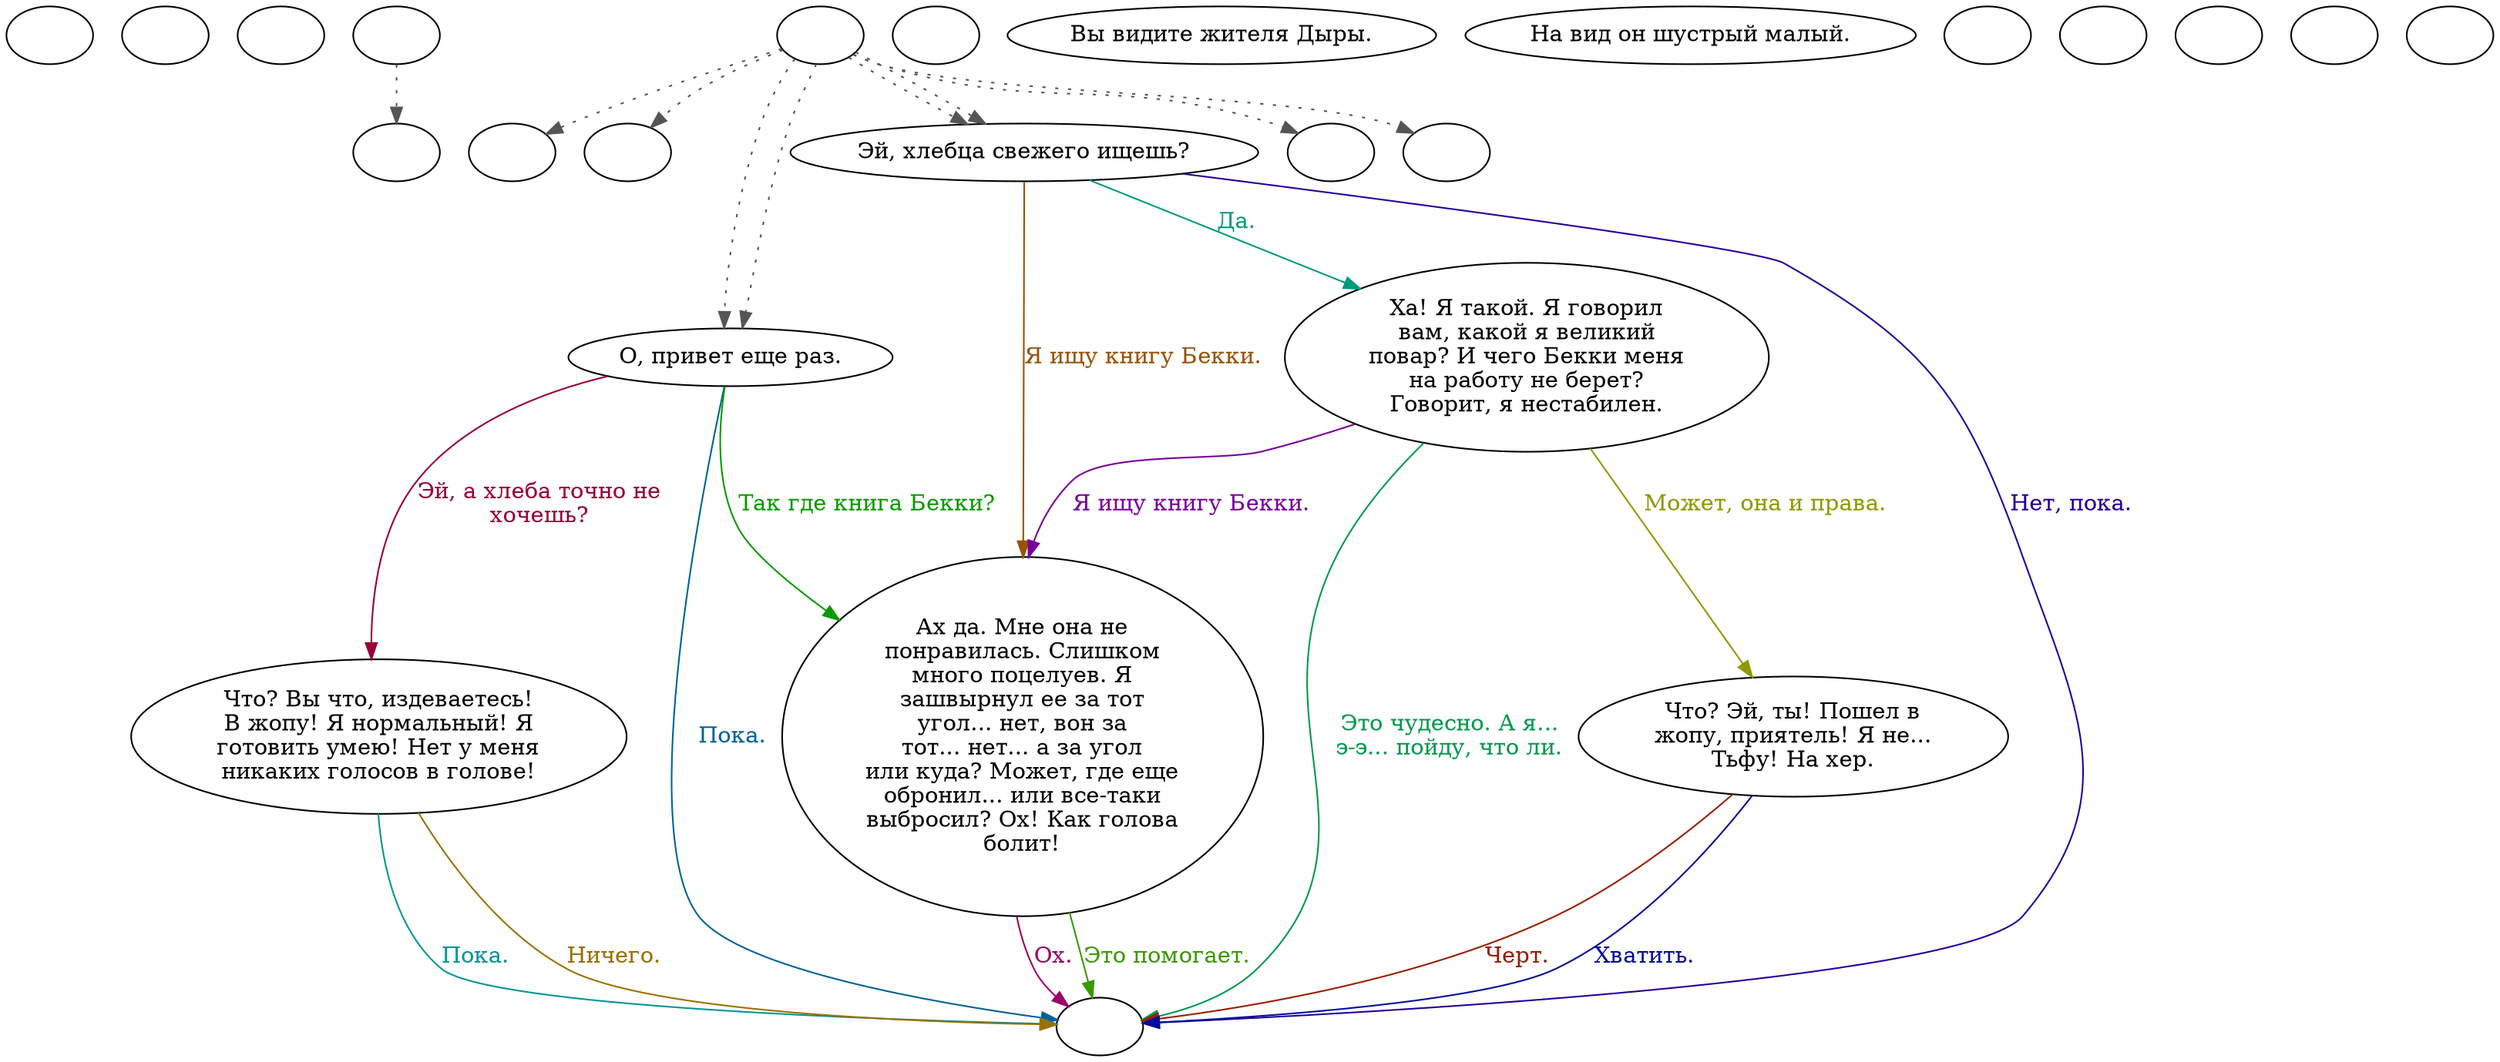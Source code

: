 digraph dcDerek {
  "start" [style=filled       fillcolor="#FFFFFF"       color="#000000"]
  "start" [label=""]
  "push_p_proc" [style=filled       fillcolor="#FFFFFF"       color="#000000"]
  "push_p_proc" [label=""]
  "critter_p_proc" [style=filled       fillcolor="#FFFFFF"       color="#000000"]
  "critter_p_proc" [label=""]
  "pickup_p_proc" [style=filled       fillcolor="#FFFFFF"       color="#000000"]
  "pickup_p_proc" -> "Node998" [style=dotted color="#555555"]
  "pickup_p_proc" [label=""]
  "talk_p_proc" [style=filled       fillcolor="#FFFFFF"       color="#000000"]
  "talk_p_proc" -> "Node001" [style=dotted color="#555555"]
  "talk_p_proc" -> "Node010" [style=dotted color="#555555"]
  "talk_p_proc" -> "Node005" [style=dotted color="#555555"]
  "talk_p_proc" -> "Node005" [style=dotted color="#555555"]
  "talk_p_proc" -> "Node004" [style=dotted color="#555555"]
  "talk_p_proc" -> "Node004" [style=dotted color="#555555"]
  "talk_p_proc" -> "Node003" [style=dotted color="#555555"]
  "talk_p_proc" -> "Node002" [style=dotted color="#555555"]
  "talk_p_proc" [label=""]
  "destroy_p_proc" [style=filled       fillcolor="#FFFFFF"       color="#000000"]
  "destroy_p_proc" [label=""]
  "look_at_p_proc" [style=filled       fillcolor="#FFFFFF"       color="#000000"]
  "look_at_p_proc" [label="Вы видите жителя Дыры."]
  "description_p_proc" [style=filled       fillcolor="#FFFFFF"       color="#000000"]
  "description_p_proc" [label="На вид он шустрый малый."]
  "use_skill_on_p_proc" [style=filled       fillcolor="#FFFFFF"       color="#000000"]
  "use_skill_on_p_proc" [label=""]
  "damage_p_proc" [style=filled       fillcolor="#FFFFFF"       color="#000000"]
  "damage_p_proc" [label=""]
  "map_enter_p_proc" [style=filled       fillcolor="#FFFFFF"       color="#000000"]
  "map_enter_p_proc" [label=""]
  "map_exit_p_proc" [style=filled       fillcolor="#FFFFFF"       color="#000000"]
  "map_exit_p_proc" [label=""]
  "timed_event_p_proc" [style=filled       fillcolor="#FFFFFF"       color="#000000"]
  "timed_event_p_proc" [label=""]
  "Node998" [style=filled       fillcolor="#FFFFFF"       color="#000000"]
  "Node998" [label=""]
  "Node999" [style=filled       fillcolor="#FFFFFF"       color="#000000"]
  "Node999" [label=""]
  "Node001" [style=filled       fillcolor="#FFFFFF"       color="#000000"]
  "Node001" [label=""]
  "Node002" [style=filled       fillcolor="#FFFFFF"       color="#000000"]
  "Node002" [label=""]
  "Node003" [style=filled       fillcolor="#FFFFFF"       color="#000000"]
  "Node003" [label=""]
  "Node004" [style=filled       fillcolor="#FFFFFF"       color="#000000"]
  "Node004" [label="Эй, хлебца свежего ищешь?"]
  "Node004" -> "Node006" [label="Да." color="#00997E" fontcolor="#00997E"]
  "Node004" -> "Node008" [label="Я ищу книгу Бекки." color="#995200" fontcolor="#995200"]
  "Node004" -> "Node999" [label="Нет, пока." color="#250099" fontcolor="#250099"]
  "Node005" [style=filled       fillcolor="#FFFFFF"       color="#000000"]
  "Node005" [label="О, привет еще раз."]
  "Node005" -> "Node008" [label="Так где книга Бекки?" color="#089900" fontcolor="#089900"]
  "Node005" -> "Node009" [label="Эй, а хлеба точно не\nхочешь?" color="#990034" fontcolor="#990034"]
  "Node005" -> "Node999" [label="Пока." color="#006199" fontcolor="#006199"]
  "Node006" [style=filled       fillcolor="#FFFFFF"       color="#000000"]
  "Node006" [label="Ха! Я такой. Я говорил\nвам, какой я великий\nповар? И чего Бекки меня\nна работу не берет?\nГоворит, я нестабилен."]
  "Node006" -> "Node007" [label="Может, она и права." color="#8E9900" fontcolor="#8E9900"]
  "Node006" -> "Node008" [label="Я ищу книгу Бекки." color="#780099" fontcolor="#780099"]
  "Node006" -> "Node999" [label="Это чудесно. А я...\nэ-э... пойду, что ли." color="#00994B" fontcolor="#00994B"]
  "Node007" [style=filled       fillcolor="#FFFFFF"       color="#000000"]
  "Node007" [label="Что? Эй, ты! Пошел в\nжопу, приятель! Я не...\nТьфу! На хер."]
  "Node007" -> "Node999" [label="Черт." color="#991E00" fontcolor="#991E00"]
  "Node007" -> "Node999" [label="Хватить." color="#000E99" fontcolor="#000E99"]
  "Node008" [style=filled       fillcolor="#FFFFFF"       color="#000000"]
  "Node008" [label="Ах да. Мне она не\nпонравилась. Слишком\nмного поцелуев. Я\nзашвырнул ее за тот\nугол... нет, вон за\nтот... нет... а за угол\nили куда? Может, где еще\nобронил... или все-таки\nвыбросил? Ох! Как голова\nболит!"]
  "Node008" -> "Node999" [label="Это помогает." color="#3B9900" fontcolor="#3B9900"]
  "Node008" -> "Node999" [label="Ох." color="#990068" fontcolor="#990068"]
  "Node009" [style=filled       fillcolor="#FFFFFF"       color="#000000"]
  "Node009" [label="Что? Вы что, издеваетесь!\nВ жопу! Я нормальный! Я\nготовить умею! Нет у меня\nникаких голосов в голове!"]
  "Node009" -> "Node999" [label="Пока." color="#009499" fontcolor="#009499"]
  "Node009" -> "Node999" [label="Ничего." color="#997100" fontcolor="#997100"]
  "Node010" [style=filled       fillcolor="#FFFFFF"       color="#000000"]
  "Node010" [label=""]
}